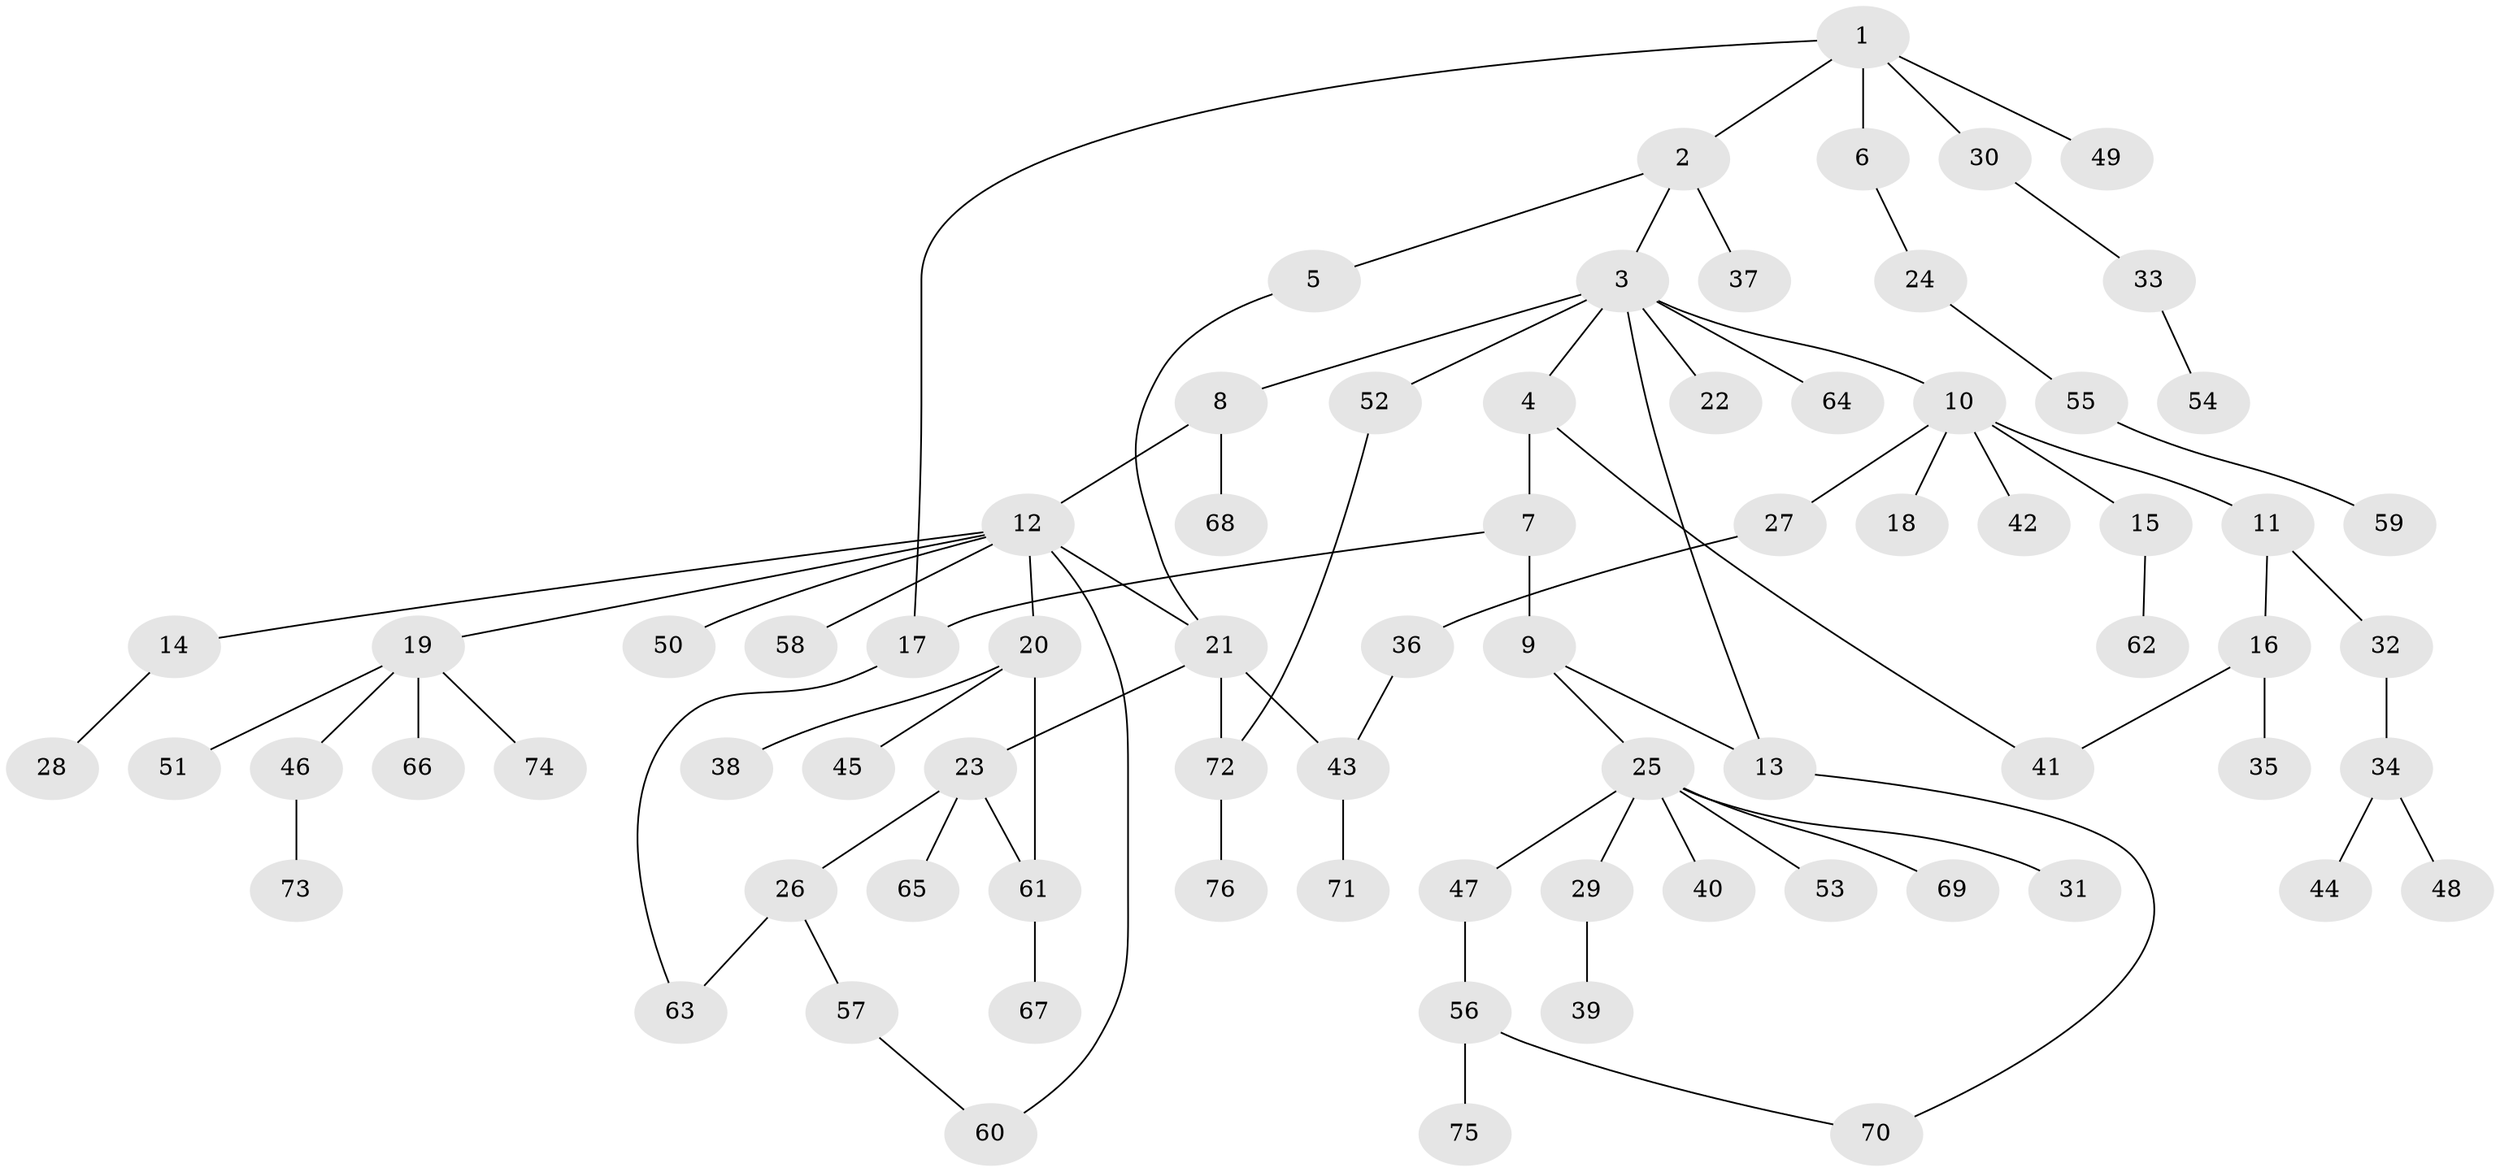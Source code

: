 // coarse degree distribution, {4: 0.08695652173913043, 6: 0.08695652173913043, 5: 0.08695652173913043, 1: 0.2608695652173913, 2: 0.30434782608695654, 3: 0.17391304347826086}
// Generated by graph-tools (version 1.1) at 2025/49/03/04/25 22:49:03]
// undirected, 76 vertices, 85 edges
graph export_dot {
  node [color=gray90,style=filled];
  1;
  2;
  3;
  4;
  5;
  6;
  7;
  8;
  9;
  10;
  11;
  12;
  13;
  14;
  15;
  16;
  17;
  18;
  19;
  20;
  21;
  22;
  23;
  24;
  25;
  26;
  27;
  28;
  29;
  30;
  31;
  32;
  33;
  34;
  35;
  36;
  37;
  38;
  39;
  40;
  41;
  42;
  43;
  44;
  45;
  46;
  47;
  48;
  49;
  50;
  51;
  52;
  53;
  54;
  55;
  56;
  57;
  58;
  59;
  60;
  61;
  62;
  63;
  64;
  65;
  66;
  67;
  68;
  69;
  70;
  71;
  72;
  73;
  74;
  75;
  76;
  1 -- 2;
  1 -- 6;
  1 -- 17;
  1 -- 30;
  1 -- 49;
  2 -- 3;
  2 -- 5;
  2 -- 37;
  3 -- 4;
  3 -- 8;
  3 -- 10;
  3 -- 22;
  3 -- 52;
  3 -- 64;
  3 -- 13;
  4 -- 7;
  4 -- 41;
  5 -- 21;
  6 -- 24;
  7 -- 9;
  7 -- 17;
  8 -- 12;
  8 -- 68;
  9 -- 13;
  9 -- 25;
  10 -- 11;
  10 -- 15;
  10 -- 18;
  10 -- 27;
  10 -- 42;
  11 -- 16;
  11 -- 32;
  12 -- 14;
  12 -- 19;
  12 -- 20;
  12 -- 21;
  12 -- 50;
  12 -- 58;
  12 -- 60;
  13 -- 70;
  14 -- 28;
  15 -- 62;
  16 -- 35;
  16 -- 41;
  17 -- 63;
  19 -- 46;
  19 -- 51;
  19 -- 66;
  19 -- 74;
  20 -- 38;
  20 -- 45;
  20 -- 61;
  21 -- 23;
  21 -- 43;
  21 -- 72;
  23 -- 26;
  23 -- 65;
  23 -- 61;
  24 -- 55;
  25 -- 29;
  25 -- 31;
  25 -- 40;
  25 -- 47;
  25 -- 53;
  25 -- 69;
  26 -- 57;
  26 -- 63;
  27 -- 36;
  29 -- 39;
  30 -- 33;
  32 -- 34;
  33 -- 54;
  34 -- 44;
  34 -- 48;
  36 -- 43;
  43 -- 71;
  46 -- 73;
  47 -- 56;
  52 -- 72;
  55 -- 59;
  56 -- 70;
  56 -- 75;
  57 -- 60;
  61 -- 67;
  72 -- 76;
}
